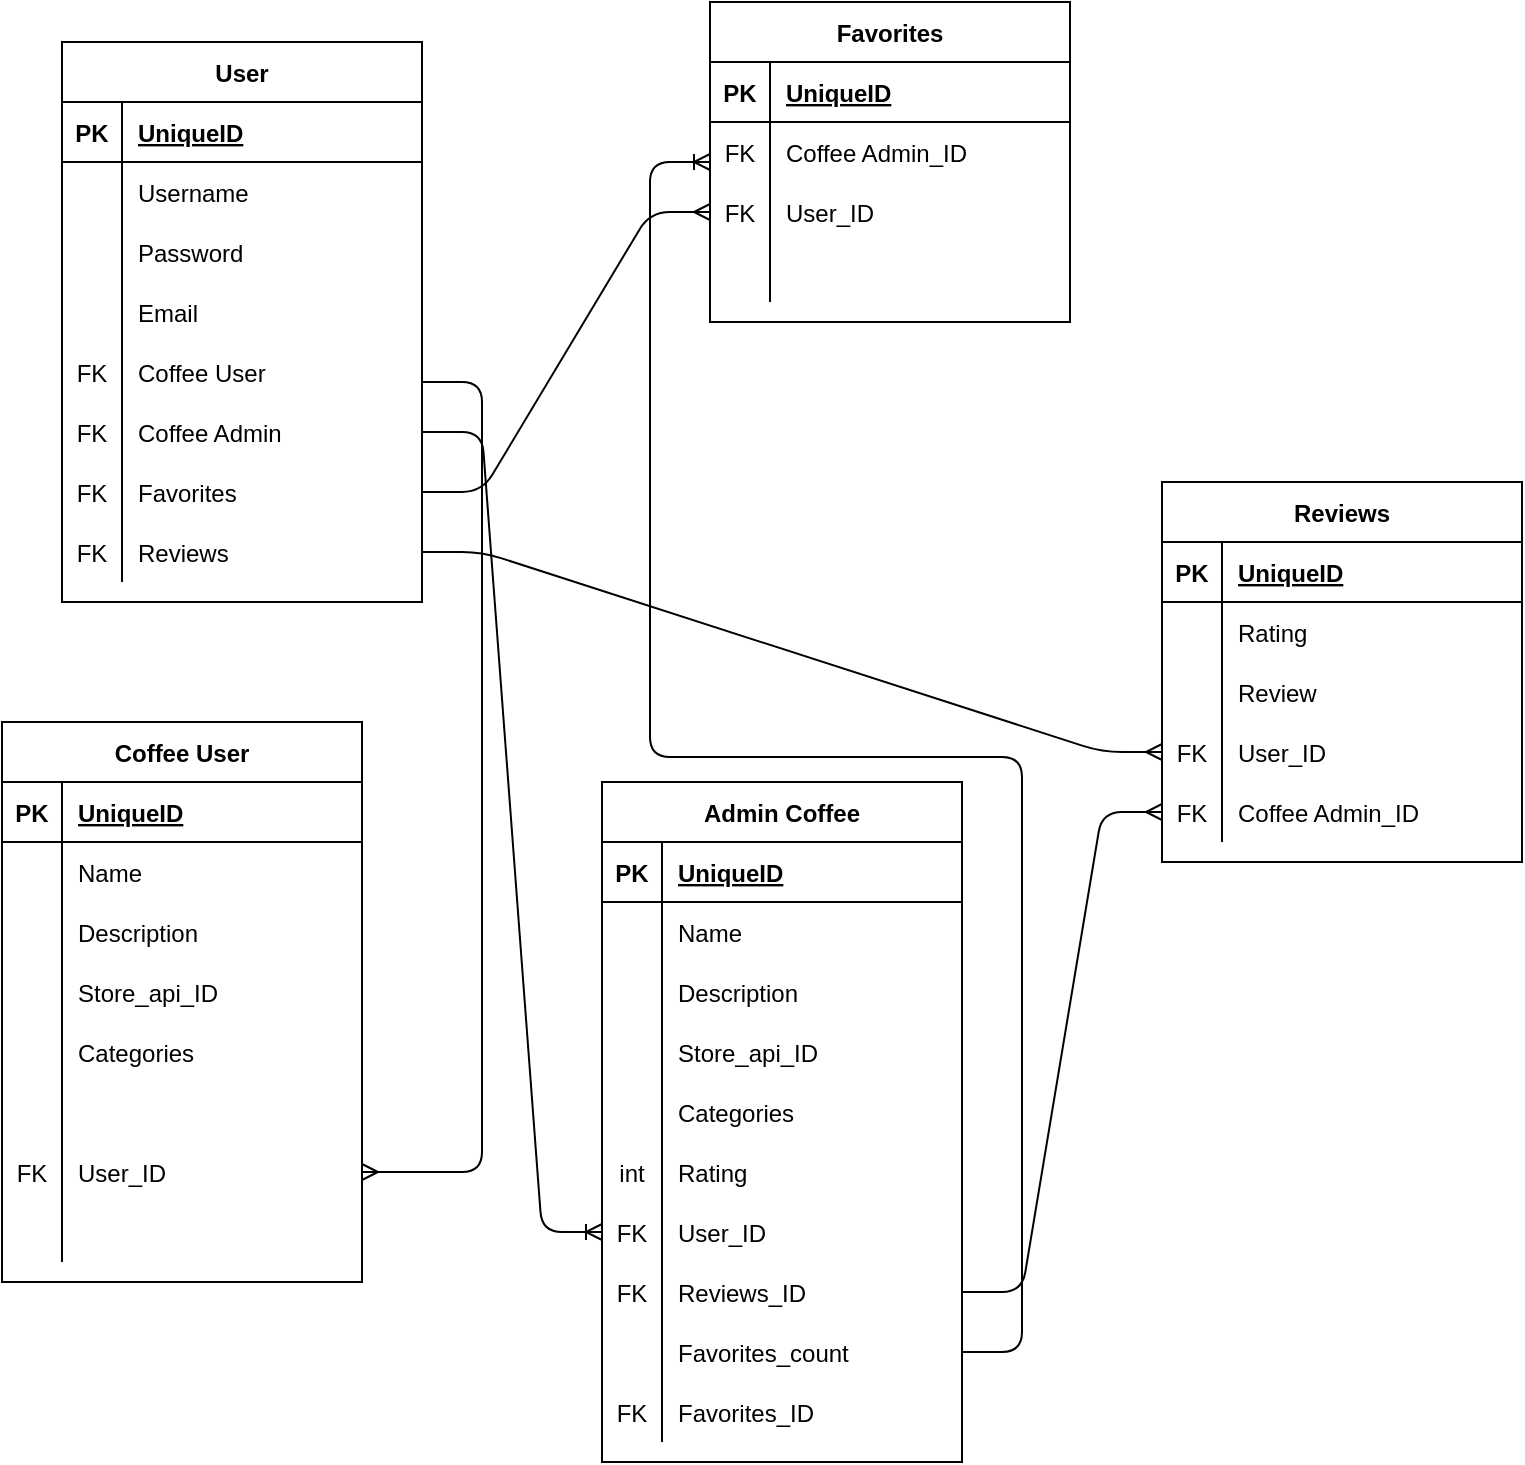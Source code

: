 <mxfile version="14.5.7" type="device"><diagram id="nl1iLkYDZ-9uQIqlt7j8" name="Page-1"><mxGraphModel dx="1422" dy="762" grid="1" gridSize="10" guides="1" tooltips="1" connect="1" arrows="1" fold="1" page="1" pageScale="1" pageWidth="827" pageHeight="1169" math="0" shadow="0"><root><mxCell id="0"/><mxCell id="1" parent="0"/><mxCell id="qOAWCxwxDQUwlJ6yP-Ra-1" value="User" style="shape=table;startSize=30;container=1;collapsible=1;childLayout=tableLayout;fixedRows=1;rowLines=0;fontStyle=1;align=center;resizeLast=1;" vertex="1" parent="1"><mxGeometry x="90" y="330" width="180" height="280" as="geometry"/></mxCell><mxCell id="qOAWCxwxDQUwlJ6yP-Ra-2" value="" style="shape=partialRectangle;collapsible=0;dropTarget=0;pointerEvents=0;fillColor=none;top=0;left=0;bottom=1;right=0;points=[[0,0.5],[1,0.5]];portConstraint=eastwest;" vertex="1" parent="qOAWCxwxDQUwlJ6yP-Ra-1"><mxGeometry y="30" width="180" height="30" as="geometry"/></mxCell><mxCell id="qOAWCxwxDQUwlJ6yP-Ra-3" value="PK" style="shape=partialRectangle;connectable=0;fillColor=none;top=0;left=0;bottom=0;right=0;fontStyle=1;overflow=hidden;" vertex="1" parent="qOAWCxwxDQUwlJ6yP-Ra-2"><mxGeometry width="30" height="30" as="geometry"/></mxCell><mxCell id="qOAWCxwxDQUwlJ6yP-Ra-4" value="UniqueID" style="shape=partialRectangle;connectable=0;fillColor=none;top=0;left=0;bottom=0;right=0;align=left;spacingLeft=6;fontStyle=5;overflow=hidden;" vertex="1" parent="qOAWCxwxDQUwlJ6yP-Ra-2"><mxGeometry x="30" width="150" height="30" as="geometry"/></mxCell><mxCell id="qOAWCxwxDQUwlJ6yP-Ra-5" value="" style="shape=partialRectangle;collapsible=0;dropTarget=0;pointerEvents=0;fillColor=none;top=0;left=0;bottom=0;right=0;points=[[0,0.5],[1,0.5]];portConstraint=eastwest;" vertex="1" parent="qOAWCxwxDQUwlJ6yP-Ra-1"><mxGeometry y="60" width="180" height="30" as="geometry"/></mxCell><mxCell id="qOAWCxwxDQUwlJ6yP-Ra-6" value="" style="shape=partialRectangle;connectable=0;fillColor=none;top=0;left=0;bottom=0;right=0;editable=1;overflow=hidden;" vertex="1" parent="qOAWCxwxDQUwlJ6yP-Ra-5"><mxGeometry width="30" height="30" as="geometry"/></mxCell><mxCell id="qOAWCxwxDQUwlJ6yP-Ra-7" value="Username" style="shape=partialRectangle;connectable=0;fillColor=none;top=0;left=0;bottom=0;right=0;align=left;spacingLeft=6;overflow=hidden;" vertex="1" parent="qOAWCxwxDQUwlJ6yP-Ra-5"><mxGeometry x="30" width="150" height="30" as="geometry"/></mxCell><mxCell id="qOAWCxwxDQUwlJ6yP-Ra-8" value="" style="shape=partialRectangle;collapsible=0;dropTarget=0;pointerEvents=0;fillColor=none;top=0;left=0;bottom=0;right=0;points=[[0,0.5],[1,0.5]];portConstraint=eastwest;" vertex="1" parent="qOAWCxwxDQUwlJ6yP-Ra-1"><mxGeometry y="90" width="180" height="30" as="geometry"/></mxCell><mxCell id="qOAWCxwxDQUwlJ6yP-Ra-9" value="" style="shape=partialRectangle;connectable=0;fillColor=none;top=0;left=0;bottom=0;right=0;editable=1;overflow=hidden;" vertex="1" parent="qOAWCxwxDQUwlJ6yP-Ra-8"><mxGeometry width="30" height="30" as="geometry"/></mxCell><mxCell id="qOAWCxwxDQUwlJ6yP-Ra-10" value="Password" style="shape=partialRectangle;connectable=0;fillColor=none;top=0;left=0;bottom=0;right=0;align=left;spacingLeft=6;overflow=hidden;" vertex="1" parent="qOAWCxwxDQUwlJ6yP-Ra-8"><mxGeometry x="30" width="150" height="30" as="geometry"/></mxCell><mxCell id="qOAWCxwxDQUwlJ6yP-Ra-11" value="" style="shape=partialRectangle;collapsible=0;dropTarget=0;pointerEvents=0;fillColor=none;top=0;left=0;bottom=0;right=0;points=[[0,0.5],[1,0.5]];portConstraint=eastwest;" vertex="1" parent="qOAWCxwxDQUwlJ6yP-Ra-1"><mxGeometry y="120" width="180" height="30" as="geometry"/></mxCell><mxCell id="qOAWCxwxDQUwlJ6yP-Ra-12" value="" style="shape=partialRectangle;connectable=0;fillColor=none;top=0;left=0;bottom=0;right=0;editable=1;overflow=hidden;" vertex="1" parent="qOAWCxwxDQUwlJ6yP-Ra-11"><mxGeometry width="30" height="30" as="geometry"/></mxCell><mxCell id="qOAWCxwxDQUwlJ6yP-Ra-13" value="Email" style="shape=partialRectangle;connectable=0;fillColor=none;top=0;left=0;bottom=0;right=0;align=left;spacingLeft=6;overflow=hidden;" vertex="1" parent="qOAWCxwxDQUwlJ6yP-Ra-11"><mxGeometry x="30" width="150" height="30" as="geometry"/></mxCell><mxCell id="qOAWCxwxDQUwlJ6yP-Ra-14" value="" style="shape=partialRectangle;collapsible=0;dropTarget=0;pointerEvents=0;fillColor=none;top=0;left=0;bottom=0;right=0;points=[[0,0.5],[1,0.5]];portConstraint=eastwest;" vertex="1" parent="qOAWCxwxDQUwlJ6yP-Ra-1"><mxGeometry y="150" width="180" height="30" as="geometry"/></mxCell><mxCell id="qOAWCxwxDQUwlJ6yP-Ra-15" value="FK" style="shape=partialRectangle;connectable=0;fillColor=none;top=0;left=0;bottom=0;right=0;editable=1;overflow=hidden;" vertex="1" parent="qOAWCxwxDQUwlJ6yP-Ra-14"><mxGeometry width="30" height="30" as="geometry"/></mxCell><mxCell id="qOAWCxwxDQUwlJ6yP-Ra-16" value="Coffee User" style="shape=partialRectangle;connectable=0;fillColor=none;top=0;left=0;bottom=0;right=0;align=left;spacingLeft=6;overflow=hidden;" vertex="1" parent="qOAWCxwxDQUwlJ6yP-Ra-14"><mxGeometry x="30" width="150" height="30" as="geometry"/></mxCell><mxCell id="qOAWCxwxDQUwlJ6yP-Ra-17" value="" style="shape=partialRectangle;collapsible=0;dropTarget=0;pointerEvents=0;fillColor=none;top=0;left=0;bottom=0;right=0;points=[[0,0.5],[1,0.5]];portConstraint=eastwest;" vertex="1" parent="qOAWCxwxDQUwlJ6yP-Ra-1"><mxGeometry y="180" width="180" height="30" as="geometry"/></mxCell><mxCell id="qOAWCxwxDQUwlJ6yP-Ra-18" value="FK" style="shape=partialRectangle;connectable=0;fillColor=none;top=0;left=0;bottom=0;right=0;editable=1;overflow=hidden;" vertex="1" parent="qOAWCxwxDQUwlJ6yP-Ra-17"><mxGeometry width="30" height="30" as="geometry"/></mxCell><mxCell id="qOAWCxwxDQUwlJ6yP-Ra-19" value="Coffee Admin" style="shape=partialRectangle;connectable=0;fillColor=none;top=0;left=0;bottom=0;right=0;align=left;spacingLeft=6;overflow=hidden;" vertex="1" parent="qOAWCxwxDQUwlJ6yP-Ra-17"><mxGeometry x="30" width="150" height="30" as="geometry"/></mxCell><mxCell id="qOAWCxwxDQUwlJ6yP-Ra-20" value="" style="shape=partialRectangle;collapsible=0;dropTarget=0;pointerEvents=0;fillColor=none;top=0;left=0;bottom=0;right=0;points=[[0,0.5],[1,0.5]];portConstraint=eastwest;" vertex="1" parent="qOAWCxwxDQUwlJ6yP-Ra-1"><mxGeometry y="210" width="180" height="30" as="geometry"/></mxCell><mxCell id="qOAWCxwxDQUwlJ6yP-Ra-21" value="FK" style="shape=partialRectangle;connectable=0;fillColor=none;top=0;left=0;bottom=0;right=0;editable=1;overflow=hidden;" vertex="1" parent="qOAWCxwxDQUwlJ6yP-Ra-20"><mxGeometry width="30" height="30" as="geometry"/></mxCell><mxCell id="qOAWCxwxDQUwlJ6yP-Ra-22" value="Favorites" style="shape=partialRectangle;connectable=0;fillColor=none;top=0;left=0;bottom=0;right=0;align=left;spacingLeft=6;overflow=hidden;" vertex="1" parent="qOAWCxwxDQUwlJ6yP-Ra-20"><mxGeometry x="30" width="150" height="30" as="geometry"/></mxCell><mxCell id="qOAWCxwxDQUwlJ6yP-Ra-23" value="" style="shape=partialRectangle;collapsible=0;dropTarget=0;pointerEvents=0;fillColor=none;top=0;left=0;bottom=0;right=0;points=[[0,0.5],[1,0.5]];portConstraint=eastwest;" vertex="1" parent="qOAWCxwxDQUwlJ6yP-Ra-1"><mxGeometry y="240" width="180" height="30" as="geometry"/></mxCell><mxCell id="qOAWCxwxDQUwlJ6yP-Ra-24" value="FK" style="shape=partialRectangle;connectable=0;fillColor=none;top=0;left=0;bottom=0;right=0;editable=1;overflow=hidden;" vertex="1" parent="qOAWCxwxDQUwlJ6yP-Ra-23"><mxGeometry width="30" height="30" as="geometry"/></mxCell><mxCell id="qOAWCxwxDQUwlJ6yP-Ra-25" value="Reviews" style="shape=partialRectangle;connectable=0;fillColor=none;top=0;left=0;bottom=0;right=0;align=left;spacingLeft=6;overflow=hidden;" vertex="1" parent="qOAWCxwxDQUwlJ6yP-Ra-23"><mxGeometry x="30" width="150" height="30" as="geometry"/></mxCell><mxCell id="qOAWCxwxDQUwlJ6yP-Ra-27" value="Favorites" style="shape=table;startSize=30;container=1;collapsible=1;childLayout=tableLayout;fixedRows=1;rowLines=0;fontStyle=1;align=center;resizeLast=1;" vertex="1" parent="1"><mxGeometry x="414" y="310" width="180" height="160" as="geometry"/></mxCell><mxCell id="qOAWCxwxDQUwlJ6yP-Ra-28" value="" style="shape=partialRectangle;collapsible=0;dropTarget=0;pointerEvents=0;fillColor=none;top=0;left=0;bottom=1;right=0;points=[[0,0.5],[1,0.5]];portConstraint=eastwest;" vertex="1" parent="qOAWCxwxDQUwlJ6yP-Ra-27"><mxGeometry y="30" width="180" height="30" as="geometry"/></mxCell><mxCell id="qOAWCxwxDQUwlJ6yP-Ra-29" value="PK" style="shape=partialRectangle;connectable=0;fillColor=none;top=0;left=0;bottom=0;right=0;fontStyle=1;overflow=hidden;" vertex="1" parent="qOAWCxwxDQUwlJ6yP-Ra-28"><mxGeometry width="30" height="30" as="geometry"/></mxCell><mxCell id="qOAWCxwxDQUwlJ6yP-Ra-30" value="UniqueID" style="shape=partialRectangle;connectable=0;fillColor=none;top=0;left=0;bottom=0;right=0;align=left;spacingLeft=6;fontStyle=5;overflow=hidden;" vertex="1" parent="qOAWCxwxDQUwlJ6yP-Ra-28"><mxGeometry x="30" width="150" height="30" as="geometry"/></mxCell><mxCell id="qOAWCxwxDQUwlJ6yP-Ra-31" value="" style="shape=partialRectangle;collapsible=0;dropTarget=0;pointerEvents=0;fillColor=none;top=0;left=0;bottom=0;right=0;points=[[0,0.5],[1,0.5]];portConstraint=eastwest;" vertex="1" parent="qOAWCxwxDQUwlJ6yP-Ra-27"><mxGeometry y="60" width="180" height="30" as="geometry"/></mxCell><mxCell id="qOAWCxwxDQUwlJ6yP-Ra-32" value="FK" style="shape=partialRectangle;connectable=0;fillColor=none;top=0;left=0;bottom=0;right=0;editable=1;overflow=hidden;" vertex="1" parent="qOAWCxwxDQUwlJ6yP-Ra-31"><mxGeometry width="30" height="30" as="geometry"/></mxCell><mxCell id="qOAWCxwxDQUwlJ6yP-Ra-33" value="Coffee Admin_ID" style="shape=partialRectangle;connectable=0;fillColor=none;top=0;left=0;bottom=0;right=0;align=left;spacingLeft=6;overflow=hidden;" vertex="1" parent="qOAWCxwxDQUwlJ6yP-Ra-31"><mxGeometry x="30" width="150" height="30" as="geometry"/></mxCell><mxCell id="qOAWCxwxDQUwlJ6yP-Ra-34" value="" style="shape=partialRectangle;collapsible=0;dropTarget=0;pointerEvents=0;fillColor=none;top=0;left=0;bottom=0;right=0;points=[[0,0.5],[1,0.5]];portConstraint=eastwest;" vertex="1" parent="qOAWCxwxDQUwlJ6yP-Ra-27"><mxGeometry y="90" width="180" height="30" as="geometry"/></mxCell><mxCell id="qOAWCxwxDQUwlJ6yP-Ra-35" value="FK" style="shape=partialRectangle;connectable=0;fillColor=none;top=0;left=0;bottom=0;right=0;editable=1;overflow=hidden;" vertex="1" parent="qOAWCxwxDQUwlJ6yP-Ra-34"><mxGeometry width="30" height="30" as="geometry"/></mxCell><mxCell id="qOAWCxwxDQUwlJ6yP-Ra-36" value="User_ID" style="shape=partialRectangle;connectable=0;fillColor=none;top=0;left=0;bottom=0;right=0;align=left;spacingLeft=6;overflow=hidden;" vertex="1" parent="qOAWCxwxDQUwlJ6yP-Ra-34"><mxGeometry x="30" width="150" height="30" as="geometry"/></mxCell><mxCell id="qOAWCxwxDQUwlJ6yP-Ra-37" value="" style="shape=partialRectangle;collapsible=0;dropTarget=0;pointerEvents=0;fillColor=none;top=0;left=0;bottom=0;right=0;points=[[0,0.5],[1,0.5]];portConstraint=eastwest;" vertex="1" parent="qOAWCxwxDQUwlJ6yP-Ra-27"><mxGeometry y="120" width="180" height="30" as="geometry"/></mxCell><mxCell id="qOAWCxwxDQUwlJ6yP-Ra-38" value="" style="shape=partialRectangle;connectable=0;fillColor=none;top=0;left=0;bottom=0;right=0;editable=1;overflow=hidden;" vertex="1" parent="qOAWCxwxDQUwlJ6yP-Ra-37"><mxGeometry width="30" height="30" as="geometry"/></mxCell><mxCell id="qOAWCxwxDQUwlJ6yP-Ra-39" value="" style="shape=partialRectangle;connectable=0;fillColor=none;top=0;left=0;bottom=0;right=0;align=left;spacingLeft=6;overflow=hidden;" vertex="1" parent="qOAWCxwxDQUwlJ6yP-Ra-37"><mxGeometry x="30" width="150" height="30" as="geometry"/></mxCell><mxCell id="qOAWCxwxDQUwlJ6yP-Ra-40" value="Reviews" style="shape=table;startSize=30;container=1;collapsible=1;childLayout=tableLayout;fixedRows=1;rowLines=0;fontStyle=1;align=center;resizeLast=1;" vertex="1" parent="1"><mxGeometry x="640" y="550" width="180" height="190" as="geometry"/></mxCell><mxCell id="qOAWCxwxDQUwlJ6yP-Ra-41" value="" style="shape=partialRectangle;collapsible=0;dropTarget=0;pointerEvents=0;fillColor=none;top=0;left=0;bottom=1;right=0;points=[[0,0.5],[1,0.5]];portConstraint=eastwest;" vertex="1" parent="qOAWCxwxDQUwlJ6yP-Ra-40"><mxGeometry y="30" width="180" height="30" as="geometry"/></mxCell><mxCell id="qOAWCxwxDQUwlJ6yP-Ra-42" value="PK" style="shape=partialRectangle;connectable=0;fillColor=none;top=0;left=0;bottom=0;right=0;fontStyle=1;overflow=hidden;" vertex="1" parent="qOAWCxwxDQUwlJ6yP-Ra-41"><mxGeometry width="30" height="30" as="geometry"/></mxCell><mxCell id="qOAWCxwxDQUwlJ6yP-Ra-43" value="UniqueID" style="shape=partialRectangle;connectable=0;fillColor=none;top=0;left=0;bottom=0;right=0;align=left;spacingLeft=6;fontStyle=5;overflow=hidden;" vertex="1" parent="qOAWCxwxDQUwlJ6yP-Ra-41"><mxGeometry x="30" width="150" height="30" as="geometry"/></mxCell><mxCell id="qOAWCxwxDQUwlJ6yP-Ra-44" value="" style="shape=partialRectangle;collapsible=0;dropTarget=0;pointerEvents=0;fillColor=none;top=0;left=0;bottom=0;right=0;points=[[0,0.5],[1,0.5]];portConstraint=eastwest;" vertex="1" parent="qOAWCxwxDQUwlJ6yP-Ra-40"><mxGeometry y="60" width="180" height="30" as="geometry"/></mxCell><mxCell id="qOAWCxwxDQUwlJ6yP-Ra-45" value="" style="shape=partialRectangle;connectable=0;fillColor=none;top=0;left=0;bottom=0;right=0;editable=1;overflow=hidden;" vertex="1" parent="qOAWCxwxDQUwlJ6yP-Ra-44"><mxGeometry width="30" height="30" as="geometry"/></mxCell><mxCell id="qOAWCxwxDQUwlJ6yP-Ra-46" value="Rating" style="shape=partialRectangle;connectable=0;fillColor=none;top=0;left=0;bottom=0;right=0;align=left;spacingLeft=6;overflow=hidden;" vertex="1" parent="qOAWCxwxDQUwlJ6yP-Ra-44"><mxGeometry x="30" width="150" height="30" as="geometry"/></mxCell><mxCell id="qOAWCxwxDQUwlJ6yP-Ra-47" value="" style="shape=partialRectangle;collapsible=0;dropTarget=0;pointerEvents=0;fillColor=none;top=0;left=0;bottom=0;right=0;points=[[0,0.5],[1,0.5]];portConstraint=eastwest;" vertex="1" parent="qOAWCxwxDQUwlJ6yP-Ra-40"><mxGeometry y="90" width="180" height="30" as="geometry"/></mxCell><mxCell id="qOAWCxwxDQUwlJ6yP-Ra-48" value="" style="shape=partialRectangle;connectable=0;fillColor=none;top=0;left=0;bottom=0;right=0;editable=1;overflow=hidden;" vertex="1" parent="qOAWCxwxDQUwlJ6yP-Ra-47"><mxGeometry width="30" height="30" as="geometry"/></mxCell><mxCell id="qOAWCxwxDQUwlJ6yP-Ra-49" value="Review" style="shape=partialRectangle;connectable=0;fillColor=none;top=0;left=0;bottom=0;right=0;align=left;spacingLeft=6;overflow=hidden;" vertex="1" parent="qOAWCxwxDQUwlJ6yP-Ra-47"><mxGeometry x="30" width="150" height="30" as="geometry"/></mxCell><mxCell id="qOAWCxwxDQUwlJ6yP-Ra-50" value="" style="shape=partialRectangle;collapsible=0;dropTarget=0;pointerEvents=0;fillColor=none;top=0;left=0;bottom=0;right=0;points=[[0,0.5],[1,0.5]];portConstraint=eastwest;" vertex="1" parent="qOAWCxwxDQUwlJ6yP-Ra-40"><mxGeometry y="120" width="180" height="30" as="geometry"/></mxCell><mxCell id="qOAWCxwxDQUwlJ6yP-Ra-51" value="FK" style="shape=partialRectangle;connectable=0;fillColor=none;top=0;left=0;bottom=0;right=0;editable=1;overflow=hidden;" vertex="1" parent="qOAWCxwxDQUwlJ6yP-Ra-50"><mxGeometry width="30" height="30" as="geometry"/></mxCell><mxCell id="qOAWCxwxDQUwlJ6yP-Ra-52" value="User_ID" style="shape=partialRectangle;connectable=0;fillColor=none;top=0;left=0;bottom=0;right=0;align=left;spacingLeft=6;overflow=hidden;" vertex="1" parent="qOAWCxwxDQUwlJ6yP-Ra-50"><mxGeometry x="30" width="150" height="30" as="geometry"/></mxCell><mxCell id="qOAWCxwxDQUwlJ6yP-Ra-53" value="" style="shape=partialRectangle;collapsible=0;dropTarget=0;pointerEvents=0;fillColor=none;top=0;left=0;bottom=0;right=0;points=[[0,0.5],[1,0.5]];portConstraint=eastwest;" vertex="1" parent="qOAWCxwxDQUwlJ6yP-Ra-40"><mxGeometry y="150" width="180" height="30" as="geometry"/></mxCell><mxCell id="qOAWCxwxDQUwlJ6yP-Ra-54" value="FK" style="shape=partialRectangle;connectable=0;fillColor=none;top=0;left=0;bottom=0;right=0;editable=1;overflow=hidden;" vertex="1" parent="qOAWCxwxDQUwlJ6yP-Ra-53"><mxGeometry width="30" height="30" as="geometry"/></mxCell><mxCell id="qOAWCxwxDQUwlJ6yP-Ra-55" value="Coffee Admin_ID" style="shape=partialRectangle;connectable=0;fillColor=none;top=0;left=0;bottom=0;right=0;align=left;spacingLeft=6;overflow=hidden;" vertex="1" parent="qOAWCxwxDQUwlJ6yP-Ra-53"><mxGeometry x="30" width="150" height="30" as="geometry"/></mxCell><mxCell id="qOAWCxwxDQUwlJ6yP-Ra-56" value="Coffee User" style="shape=table;startSize=30;container=1;collapsible=1;childLayout=tableLayout;fixedRows=1;rowLines=0;fontStyle=1;align=center;resizeLast=1;" vertex="1" parent="1"><mxGeometry x="60" y="670" width="180" height="280" as="geometry"/></mxCell><mxCell id="qOAWCxwxDQUwlJ6yP-Ra-57" value="" style="shape=partialRectangle;collapsible=0;dropTarget=0;pointerEvents=0;fillColor=none;top=0;left=0;bottom=1;right=0;points=[[0,0.5],[1,0.5]];portConstraint=eastwest;" vertex="1" parent="qOAWCxwxDQUwlJ6yP-Ra-56"><mxGeometry y="30" width="180" height="30" as="geometry"/></mxCell><mxCell id="qOAWCxwxDQUwlJ6yP-Ra-58" value="PK" style="shape=partialRectangle;connectable=0;fillColor=none;top=0;left=0;bottom=0;right=0;fontStyle=1;overflow=hidden;" vertex="1" parent="qOAWCxwxDQUwlJ6yP-Ra-57"><mxGeometry width="30" height="30" as="geometry"/></mxCell><mxCell id="qOAWCxwxDQUwlJ6yP-Ra-59" value="UniqueID" style="shape=partialRectangle;connectable=0;fillColor=none;top=0;left=0;bottom=0;right=0;align=left;spacingLeft=6;fontStyle=5;overflow=hidden;" vertex="1" parent="qOAWCxwxDQUwlJ6yP-Ra-57"><mxGeometry x="30" width="150" height="30" as="geometry"/></mxCell><mxCell id="qOAWCxwxDQUwlJ6yP-Ra-60" value="" style="shape=partialRectangle;collapsible=0;dropTarget=0;pointerEvents=0;fillColor=none;top=0;left=0;bottom=0;right=0;points=[[0,0.5],[1,0.5]];portConstraint=eastwest;" vertex="1" parent="qOAWCxwxDQUwlJ6yP-Ra-56"><mxGeometry y="60" width="180" height="30" as="geometry"/></mxCell><mxCell id="qOAWCxwxDQUwlJ6yP-Ra-61" value="" style="shape=partialRectangle;connectable=0;fillColor=none;top=0;left=0;bottom=0;right=0;editable=1;overflow=hidden;" vertex="1" parent="qOAWCxwxDQUwlJ6yP-Ra-60"><mxGeometry width="30" height="30" as="geometry"/></mxCell><mxCell id="qOAWCxwxDQUwlJ6yP-Ra-62" value="Name" style="shape=partialRectangle;connectable=0;fillColor=none;top=0;left=0;bottom=0;right=0;align=left;spacingLeft=6;overflow=hidden;" vertex="1" parent="qOAWCxwxDQUwlJ6yP-Ra-60"><mxGeometry x="30" width="150" height="30" as="geometry"/></mxCell><mxCell id="qOAWCxwxDQUwlJ6yP-Ra-78" value="" style="shape=partialRectangle;collapsible=0;dropTarget=0;pointerEvents=0;fillColor=none;top=0;left=0;bottom=0;right=0;points=[[0,0.5],[1,0.5]];portConstraint=eastwest;" vertex="1" parent="qOAWCxwxDQUwlJ6yP-Ra-56"><mxGeometry y="90" width="180" height="30" as="geometry"/></mxCell><mxCell id="qOAWCxwxDQUwlJ6yP-Ra-79" value="" style="shape=partialRectangle;connectable=0;fillColor=none;top=0;left=0;bottom=0;right=0;editable=1;overflow=hidden;" vertex="1" parent="qOAWCxwxDQUwlJ6yP-Ra-78"><mxGeometry width="30" height="30" as="geometry"/></mxCell><mxCell id="qOAWCxwxDQUwlJ6yP-Ra-80" value="Description" style="shape=partialRectangle;connectable=0;fillColor=none;top=0;left=0;bottom=0;right=0;align=left;spacingLeft=6;overflow=hidden;" vertex="1" parent="qOAWCxwxDQUwlJ6yP-Ra-78"><mxGeometry x="30" width="150" height="30" as="geometry"/></mxCell><mxCell id="qOAWCxwxDQUwlJ6yP-Ra-63" value="" style="shape=partialRectangle;collapsible=0;dropTarget=0;pointerEvents=0;fillColor=none;top=0;left=0;bottom=0;right=0;points=[[0,0.5],[1,0.5]];portConstraint=eastwest;" vertex="1" parent="qOAWCxwxDQUwlJ6yP-Ra-56"><mxGeometry y="120" width="180" height="30" as="geometry"/></mxCell><mxCell id="qOAWCxwxDQUwlJ6yP-Ra-64" value="" style="shape=partialRectangle;connectable=0;fillColor=none;top=0;left=0;bottom=0;right=0;editable=1;overflow=hidden;" vertex="1" parent="qOAWCxwxDQUwlJ6yP-Ra-63"><mxGeometry width="30" height="30" as="geometry"/></mxCell><mxCell id="qOAWCxwxDQUwlJ6yP-Ra-65" value="Store_api_ID" style="shape=partialRectangle;connectable=0;fillColor=none;top=0;left=0;bottom=0;right=0;align=left;spacingLeft=6;overflow=hidden;" vertex="1" parent="qOAWCxwxDQUwlJ6yP-Ra-63"><mxGeometry x="30" width="150" height="30" as="geometry"/></mxCell><mxCell id="qOAWCxwxDQUwlJ6yP-Ra-66" value="" style="shape=partialRectangle;collapsible=0;dropTarget=0;pointerEvents=0;fillColor=none;top=0;left=0;bottom=0;right=0;points=[[0,0.5],[1,0.5]];portConstraint=eastwest;" vertex="1" parent="qOAWCxwxDQUwlJ6yP-Ra-56"><mxGeometry y="150" width="180" height="30" as="geometry"/></mxCell><mxCell id="qOAWCxwxDQUwlJ6yP-Ra-67" value="" style="shape=partialRectangle;connectable=0;fillColor=none;top=0;left=0;bottom=0;right=0;editable=1;overflow=hidden;" vertex="1" parent="qOAWCxwxDQUwlJ6yP-Ra-66"><mxGeometry width="30" height="30" as="geometry"/></mxCell><mxCell id="qOAWCxwxDQUwlJ6yP-Ra-68" value="Categories" style="shape=partialRectangle;connectable=0;fillColor=none;top=0;left=0;bottom=0;right=0;align=left;spacingLeft=6;overflow=hidden;" vertex="1" parent="qOAWCxwxDQUwlJ6yP-Ra-66"><mxGeometry x="30" width="150" height="30" as="geometry"/></mxCell><mxCell id="qOAWCxwxDQUwlJ6yP-Ra-69" value="" style="shape=partialRectangle;collapsible=0;dropTarget=0;pointerEvents=0;fillColor=none;top=0;left=0;bottom=0;right=0;points=[[0,0.5],[1,0.5]];portConstraint=eastwest;" vertex="1" parent="qOAWCxwxDQUwlJ6yP-Ra-56"><mxGeometry y="180" width="180" height="30" as="geometry"/></mxCell><mxCell id="qOAWCxwxDQUwlJ6yP-Ra-70" value="" style="shape=partialRectangle;connectable=0;fillColor=none;top=0;left=0;bottom=0;right=0;editable=1;overflow=hidden;" vertex="1" parent="qOAWCxwxDQUwlJ6yP-Ra-69"><mxGeometry width="30" height="30" as="geometry"/></mxCell><mxCell id="qOAWCxwxDQUwlJ6yP-Ra-71" value="" style="shape=partialRectangle;connectable=0;fillColor=none;top=0;left=0;bottom=0;right=0;align=left;spacingLeft=6;overflow=hidden;" vertex="1" parent="qOAWCxwxDQUwlJ6yP-Ra-69"><mxGeometry x="30" width="150" height="30" as="geometry"/></mxCell><mxCell id="qOAWCxwxDQUwlJ6yP-Ra-72" value="" style="shape=partialRectangle;collapsible=0;dropTarget=0;pointerEvents=0;fillColor=none;top=0;left=0;bottom=0;right=0;points=[[0,0.5],[1,0.5]];portConstraint=eastwest;" vertex="1" parent="qOAWCxwxDQUwlJ6yP-Ra-56"><mxGeometry y="210" width="180" height="30" as="geometry"/></mxCell><mxCell id="qOAWCxwxDQUwlJ6yP-Ra-73" value="FK" style="shape=partialRectangle;connectable=0;fillColor=none;top=0;left=0;bottom=0;right=0;editable=1;overflow=hidden;" vertex="1" parent="qOAWCxwxDQUwlJ6yP-Ra-72"><mxGeometry width="30" height="30" as="geometry"/></mxCell><mxCell id="qOAWCxwxDQUwlJ6yP-Ra-74" value="User_ID" style="shape=partialRectangle;connectable=0;fillColor=none;top=0;left=0;bottom=0;right=0;align=left;spacingLeft=6;overflow=hidden;" vertex="1" parent="qOAWCxwxDQUwlJ6yP-Ra-72"><mxGeometry x="30" width="150" height="30" as="geometry"/></mxCell><mxCell id="qOAWCxwxDQUwlJ6yP-Ra-75" value="" style="shape=partialRectangle;collapsible=0;dropTarget=0;pointerEvents=0;fillColor=none;top=0;left=0;bottom=0;right=0;points=[[0,0.5],[1,0.5]];portConstraint=eastwest;" vertex="1" parent="qOAWCxwxDQUwlJ6yP-Ra-56"><mxGeometry y="240" width="180" height="30" as="geometry"/></mxCell><mxCell id="qOAWCxwxDQUwlJ6yP-Ra-76" value="" style="shape=partialRectangle;connectable=0;fillColor=none;top=0;left=0;bottom=0;right=0;editable=1;overflow=hidden;" vertex="1" parent="qOAWCxwxDQUwlJ6yP-Ra-75"><mxGeometry width="30" height="30" as="geometry"/></mxCell><mxCell id="qOAWCxwxDQUwlJ6yP-Ra-77" value="" style="shape=partialRectangle;connectable=0;fillColor=none;top=0;left=0;bottom=0;right=0;align=left;spacingLeft=6;overflow=hidden;" vertex="1" parent="qOAWCxwxDQUwlJ6yP-Ra-75"><mxGeometry x="30" width="150" height="30" as="geometry"/></mxCell><mxCell id="qOAWCxwxDQUwlJ6yP-Ra-81" value="Admin Coffee" style="shape=table;startSize=30;container=1;collapsible=1;childLayout=tableLayout;fixedRows=1;rowLines=0;fontStyle=1;align=center;resizeLast=1;" vertex="1" parent="1"><mxGeometry x="360" y="700" width="180" height="340" as="geometry"/></mxCell><mxCell id="qOAWCxwxDQUwlJ6yP-Ra-82" value="" style="shape=partialRectangle;collapsible=0;dropTarget=0;pointerEvents=0;fillColor=none;top=0;left=0;bottom=1;right=0;points=[[0,0.5],[1,0.5]];portConstraint=eastwest;" vertex="1" parent="qOAWCxwxDQUwlJ6yP-Ra-81"><mxGeometry y="30" width="180" height="30" as="geometry"/></mxCell><mxCell id="qOAWCxwxDQUwlJ6yP-Ra-83" value="PK" style="shape=partialRectangle;connectable=0;fillColor=none;top=0;left=0;bottom=0;right=0;fontStyle=1;overflow=hidden;" vertex="1" parent="qOAWCxwxDQUwlJ6yP-Ra-82"><mxGeometry width="30" height="30" as="geometry"/></mxCell><mxCell id="qOAWCxwxDQUwlJ6yP-Ra-84" value="UniqueID" style="shape=partialRectangle;connectable=0;fillColor=none;top=0;left=0;bottom=0;right=0;align=left;spacingLeft=6;fontStyle=5;overflow=hidden;" vertex="1" parent="qOAWCxwxDQUwlJ6yP-Ra-82"><mxGeometry x="30" width="150" height="30" as="geometry"/></mxCell><mxCell id="qOAWCxwxDQUwlJ6yP-Ra-85" value="" style="shape=partialRectangle;collapsible=0;dropTarget=0;pointerEvents=0;fillColor=none;top=0;left=0;bottom=0;right=0;points=[[0,0.5],[1,0.5]];portConstraint=eastwest;" vertex="1" parent="qOAWCxwxDQUwlJ6yP-Ra-81"><mxGeometry y="60" width="180" height="30" as="geometry"/></mxCell><mxCell id="qOAWCxwxDQUwlJ6yP-Ra-86" value="" style="shape=partialRectangle;connectable=0;fillColor=none;top=0;left=0;bottom=0;right=0;editable=1;overflow=hidden;" vertex="1" parent="qOAWCxwxDQUwlJ6yP-Ra-85"><mxGeometry width="30" height="30" as="geometry"/></mxCell><mxCell id="qOAWCxwxDQUwlJ6yP-Ra-87" value="Name" style="shape=partialRectangle;connectable=0;fillColor=none;top=0;left=0;bottom=0;right=0;align=left;spacingLeft=6;overflow=hidden;" vertex="1" parent="qOAWCxwxDQUwlJ6yP-Ra-85"><mxGeometry x="30" width="150" height="30" as="geometry"/></mxCell><mxCell id="qOAWCxwxDQUwlJ6yP-Ra-88" value="" style="shape=partialRectangle;collapsible=0;dropTarget=0;pointerEvents=0;fillColor=none;top=0;left=0;bottom=0;right=0;points=[[0,0.5],[1,0.5]];portConstraint=eastwest;" vertex="1" parent="qOAWCxwxDQUwlJ6yP-Ra-81"><mxGeometry y="90" width="180" height="30" as="geometry"/></mxCell><mxCell id="qOAWCxwxDQUwlJ6yP-Ra-89" value="" style="shape=partialRectangle;connectable=0;fillColor=none;top=0;left=0;bottom=0;right=0;editable=1;overflow=hidden;" vertex="1" parent="qOAWCxwxDQUwlJ6yP-Ra-88"><mxGeometry width="30" height="30" as="geometry"/></mxCell><mxCell id="qOAWCxwxDQUwlJ6yP-Ra-90" value="Description" style="shape=partialRectangle;connectable=0;fillColor=none;top=0;left=0;bottom=0;right=0;align=left;spacingLeft=6;overflow=hidden;" vertex="1" parent="qOAWCxwxDQUwlJ6yP-Ra-88"><mxGeometry x="30" width="150" height="30" as="geometry"/></mxCell><mxCell id="qOAWCxwxDQUwlJ6yP-Ra-91" value="" style="shape=partialRectangle;collapsible=0;dropTarget=0;pointerEvents=0;fillColor=none;top=0;left=0;bottom=0;right=0;points=[[0,0.5],[1,0.5]];portConstraint=eastwest;" vertex="1" parent="qOAWCxwxDQUwlJ6yP-Ra-81"><mxGeometry y="120" width="180" height="30" as="geometry"/></mxCell><mxCell id="qOAWCxwxDQUwlJ6yP-Ra-92" value="" style="shape=partialRectangle;connectable=0;fillColor=none;top=0;left=0;bottom=0;right=0;editable=1;overflow=hidden;" vertex="1" parent="qOAWCxwxDQUwlJ6yP-Ra-91"><mxGeometry width="30" height="30" as="geometry"/></mxCell><mxCell id="qOAWCxwxDQUwlJ6yP-Ra-93" value="Store_api_ID" style="shape=partialRectangle;connectable=0;fillColor=none;top=0;left=0;bottom=0;right=0;align=left;spacingLeft=6;overflow=hidden;" vertex="1" parent="qOAWCxwxDQUwlJ6yP-Ra-91"><mxGeometry x="30" width="150" height="30" as="geometry"/></mxCell><mxCell id="qOAWCxwxDQUwlJ6yP-Ra-94" value="" style="shape=partialRectangle;collapsible=0;dropTarget=0;pointerEvents=0;fillColor=none;top=0;left=0;bottom=0;right=0;points=[[0,0.5],[1,0.5]];portConstraint=eastwest;" vertex="1" parent="qOAWCxwxDQUwlJ6yP-Ra-81"><mxGeometry y="150" width="180" height="30" as="geometry"/></mxCell><mxCell id="qOAWCxwxDQUwlJ6yP-Ra-95" value="" style="shape=partialRectangle;connectable=0;fillColor=none;top=0;left=0;bottom=0;right=0;editable=1;overflow=hidden;" vertex="1" parent="qOAWCxwxDQUwlJ6yP-Ra-94"><mxGeometry width="30" height="30" as="geometry"/></mxCell><mxCell id="qOAWCxwxDQUwlJ6yP-Ra-96" value="Categories" style="shape=partialRectangle;connectable=0;fillColor=none;top=0;left=0;bottom=0;right=0;align=left;spacingLeft=6;overflow=hidden;" vertex="1" parent="qOAWCxwxDQUwlJ6yP-Ra-94"><mxGeometry x="30" width="150" height="30" as="geometry"/></mxCell><mxCell id="qOAWCxwxDQUwlJ6yP-Ra-97" value="" style="shape=partialRectangle;collapsible=0;dropTarget=0;pointerEvents=0;fillColor=none;top=0;left=0;bottom=0;right=0;points=[[0,0.5],[1,0.5]];portConstraint=eastwest;" vertex="1" parent="qOAWCxwxDQUwlJ6yP-Ra-81"><mxGeometry y="180" width="180" height="30" as="geometry"/></mxCell><mxCell id="qOAWCxwxDQUwlJ6yP-Ra-98" value="int" style="shape=partialRectangle;connectable=0;fillColor=none;top=0;left=0;bottom=0;right=0;editable=1;overflow=hidden;" vertex="1" parent="qOAWCxwxDQUwlJ6yP-Ra-97"><mxGeometry width="30" height="30" as="geometry"/></mxCell><mxCell id="qOAWCxwxDQUwlJ6yP-Ra-99" value="Rating" style="shape=partialRectangle;connectable=0;fillColor=none;top=0;left=0;bottom=0;right=0;align=left;spacingLeft=6;overflow=hidden;" vertex="1" parent="qOAWCxwxDQUwlJ6yP-Ra-97"><mxGeometry x="30" width="150" height="30" as="geometry"/></mxCell><mxCell id="qOAWCxwxDQUwlJ6yP-Ra-100" value="" style="shape=partialRectangle;collapsible=0;dropTarget=0;pointerEvents=0;fillColor=none;top=0;left=0;bottom=0;right=0;points=[[0,0.5],[1,0.5]];portConstraint=eastwest;" vertex="1" parent="qOAWCxwxDQUwlJ6yP-Ra-81"><mxGeometry y="210" width="180" height="30" as="geometry"/></mxCell><mxCell id="qOAWCxwxDQUwlJ6yP-Ra-101" value="FK" style="shape=partialRectangle;connectable=0;fillColor=none;top=0;left=0;bottom=0;right=0;editable=1;overflow=hidden;" vertex="1" parent="qOAWCxwxDQUwlJ6yP-Ra-100"><mxGeometry width="30" height="30" as="geometry"/></mxCell><mxCell id="qOAWCxwxDQUwlJ6yP-Ra-102" value="User_ID" style="shape=partialRectangle;connectable=0;fillColor=none;top=0;left=0;bottom=0;right=0;align=left;spacingLeft=6;overflow=hidden;" vertex="1" parent="qOAWCxwxDQUwlJ6yP-Ra-100"><mxGeometry x="30" width="150" height="30" as="geometry"/></mxCell><mxCell id="qOAWCxwxDQUwlJ6yP-Ra-106" value="" style="shape=partialRectangle;collapsible=0;dropTarget=0;pointerEvents=0;fillColor=none;top=0;left=0;bottom=0;right=0;points=[[0,0.5],[1,0.5]];portConstraint=eastwest;" vertex="1" parent="qOAWCxwxDQUwlJ6yP-Ra-81"><mxGeometry y="240" width="180" height="30" as="geometry"/></mxCell><mxCell id="qOAWCxwxDQUwlJ6yP-Ra-107" value="FK" style="shape=partialRectangle;connectable=0;fillColor=none;top=0;left=0;bottom=0;right=0;editable=1;overflow=hidden;" vertex="1" parent="qOAWCxwxDQUwlJ6yP-Ra-106"><mxGeometry width="30" height="30" as="geometry"/></mxCell><mxCell id="qOAWCxwxDQUwlJ6yP-Ra-108" value="Reviews_ID" style="shape=partialRectangle;connectable=0;fillColor=none;top=0;left=0;bottom=0;right=0;align=left;spacingLeft=6;overflow=hidden;" vertex="1" parent="qOAWCxwxDQUwlJ6yP-Ra-106"><mxGeometry x="30" width="150" height="30" as="geometry"/></mxCell><mxCell id="qOAWCxwxDQUwlJ6yP-Ra-103" value="" style="shape=partialRectangle;collapsible=0;dropTarget=0;pointerEvents=0;fillColor=none;top=0;left=0;bottom=0;right=0;points=[[0,0.5],[1,0.5]];portConstraint=eastwest;" vertex="1" parent="qOAWCxwxDQUwlJ6yP-Ra-81"><mxGeometry y="270" width="180" height="30" as="geometry"/></mxCell><mxCell id="qOAWCxwxDQUwlJ6yP-Ra-104" value="" style="shape=partialRectangle;connectable=0;fillColor=none;top=0;left=0;bottom=0;right=0;editable=1;overflow=hidden;" vertex="1" parent="qOAWCxwxDQUwlJ6yP-Ra-103"><mxGeometry width="30" height="30" as="geometry"/></mxCell><mxCell id="qOAWCxwxDQUwlJ6yP-Ra-105" value="Favorites_count" style="shape=partialRectangle;connectable=0;fillColor=none;top=0;left=0;bottom=0;right=0;align=left;spacingLeft=6;overflow=hidden;" vertex="1" parent="qOAWCxwxDQUwlJ6yP-Ra-103"><mxGeometry x="30" width="150" height="30" as="geometry"/></mxCell><mxCell id="qOAWCxwxDQUwlJ6yP-Ra-117" value="" style="shape=partialRectangle;collapsible=0;dropTarget=0;pointerEvents=0;fillColor=none;top=0;left=0;bottom=0;right=0;points=[[0,0.5],[1,0.5]];portConstraint=eastwest;" vertex="1" parent="qOAWCxwxDQUwlJ6yP-Ra-81"><mxGeometry y="300" width="180" height="30" as="geometry"/></mxCell><mxCell id="qOAWCxwxDQUwlJ6yP-Ra-118" value="FK" style="shape=partialRectangle;connectable=0;fillColor=none;top=0;left=0;bottom=0;right=0;editable=1;overflow=hidden;" vertex="1" parent="qOAWCxwxDQUwlJ6yP-Ra-117"><mxGeometry width="30" height="30" as="geometry"/></mxCell><mxCell id="qOAWCxwxDQUwlJ6yP-Ra-119" value="Favorites_ID" style="shape=partialRectangle;connectable=0;fillColor=none;top=0;left=0;bottom=0;right=0;align=left;spacingLeft=6;overflow=hidden;" vertex="1" parent="qOAWCxwxDQUwlJ6yP-Ra-117"><mxGeometry x="30" width="150" height="30" as="geometry"/></mxCell><mxCell id="qOAWCxwxDQUwlJ6yP-Ra-109" value="" style="edgeStyle=entityRelationEdgeStyle;fontSize=12;html=1;endArrow=ERoneToMany;entryX=0;entryY=0.5;entryDx=0;entryDy=0;" edge="1" parent="1" source="qOAWCxwxDQUwlJ6yP-Ra-17" target="qOAWCxwxDQUwlJ6yP-Ra-100"><mxGeometry width="100" height="100" relative="1" as="geometry"><mxPoint x="290" y="560" as="sourcePoint"/><mxPoint x="460" y="780" as="targetPoint"/></mxGeometry></mxCell><mxCell id="qOAWCxwxDQUwlJ6yP-Ra-113" value="" style="edgeStyle=entityRelationEdgeStyle;fontSize=12;html=1;endArrow=ERmany;exitX=1;exitY=0.5;exitDx=0;exitDy=0;" edge="1" parent="1" source="qOAWCxwxDQUwlJ6yP-Ra-106" target="qOAWCxwxDQUwlJ6yP-Ra-53"><mxGeometry width="100" height="100" relative="1" as="geometry"><mxPoint x="540" y="1080" as="sourcePoint"/><mxPoint x="640" y="980" as="targetPoint"/></mxGeometry></mxCell><mxCell id="qOAWCxwxDQUwlJ6yP-Ra-114" value="" style="edgeStyle=entityRelationEdgeStyle;fontSize=12;html=1;endArrow=ERmany;entryX=1;entryY=0.5;entryDx=0;entryDy=0;" edge="1" parent="1" target="qOAWCxwxDQUwlJ6yP-Ra-72"><mxGeometry width="100" height="100" relative="1" as="geometry"><mxPoint x="270" y="500" as="sourcePoint"/><mxPoint x="370" y="400" as="targetPoint"/></mxGeometry></mxCell><mxCell id="qOAWCxwxDQUwlJ6yP-Ra-115" value="" style="edgeStyle=entityRelationEdgeStyle;fontSize=12;html=1;endArrow=ERmany;entryX=0;entryY=0.5;entryDx=0;entryDy=0;exitX=1;exitY=0.5;exitDx=0;exitDy=0;" edge="1" parent="1" source="qOAWCxwxDQUwlJ6yP-Ra-20" target="qOAWCxwxDQUwlJ6yP-Ra-34"><mxGeometry width="100" height="100" relative="1" as="geometry"><mxPoint x="360" y="580" as="sourcePoint"/><mxPoint x="420" y="580" as="targetPoint"/></mxGeometry></mxCell><mxCell id="qOAWCxwxDQUwlJ6yP-Ra-116" value="" style="edgeStyle=entityRelationEdgeStyle;fontSize=12;html=1;endArrow=ERmany;entryX=0;entryY=0.5;entryDx=0;entryDy=0;exitX=1;exitY=0.5;exitDx=0;exitDy=0;" edge="1" parent="1" target="qOAWCxwxDQUwlJ6yP-Ra-50"><mxGeometry width="100" height="100" relative="1" as="geometry"><mxPoint x="270" y="585" as="sourcePoint"/><mxPoint x="414" y="445" as="targetPoint"/></mxGeometry></mxCell><mxCell id="qOAWCxwxDQUwlJ6yP-Ra-120" value="" style="edgeStyle=entityRelationEdgeStyle;fontSize=12;html=1;endArrow=ERoneToMany;" edge="1" parent="1" source="qOAWCxwxDQUwlJ6yP-Ra-103"><mxGeometry width="100" height="100" relative="1" as="geometry"><mxPoint x="314" y="490" as="sourcePoint"/><mxPoint x="414" y="390" as="targetPoint"/></mxGeometry></mxCell></root></mxGraphModel></diagram></mxfile>